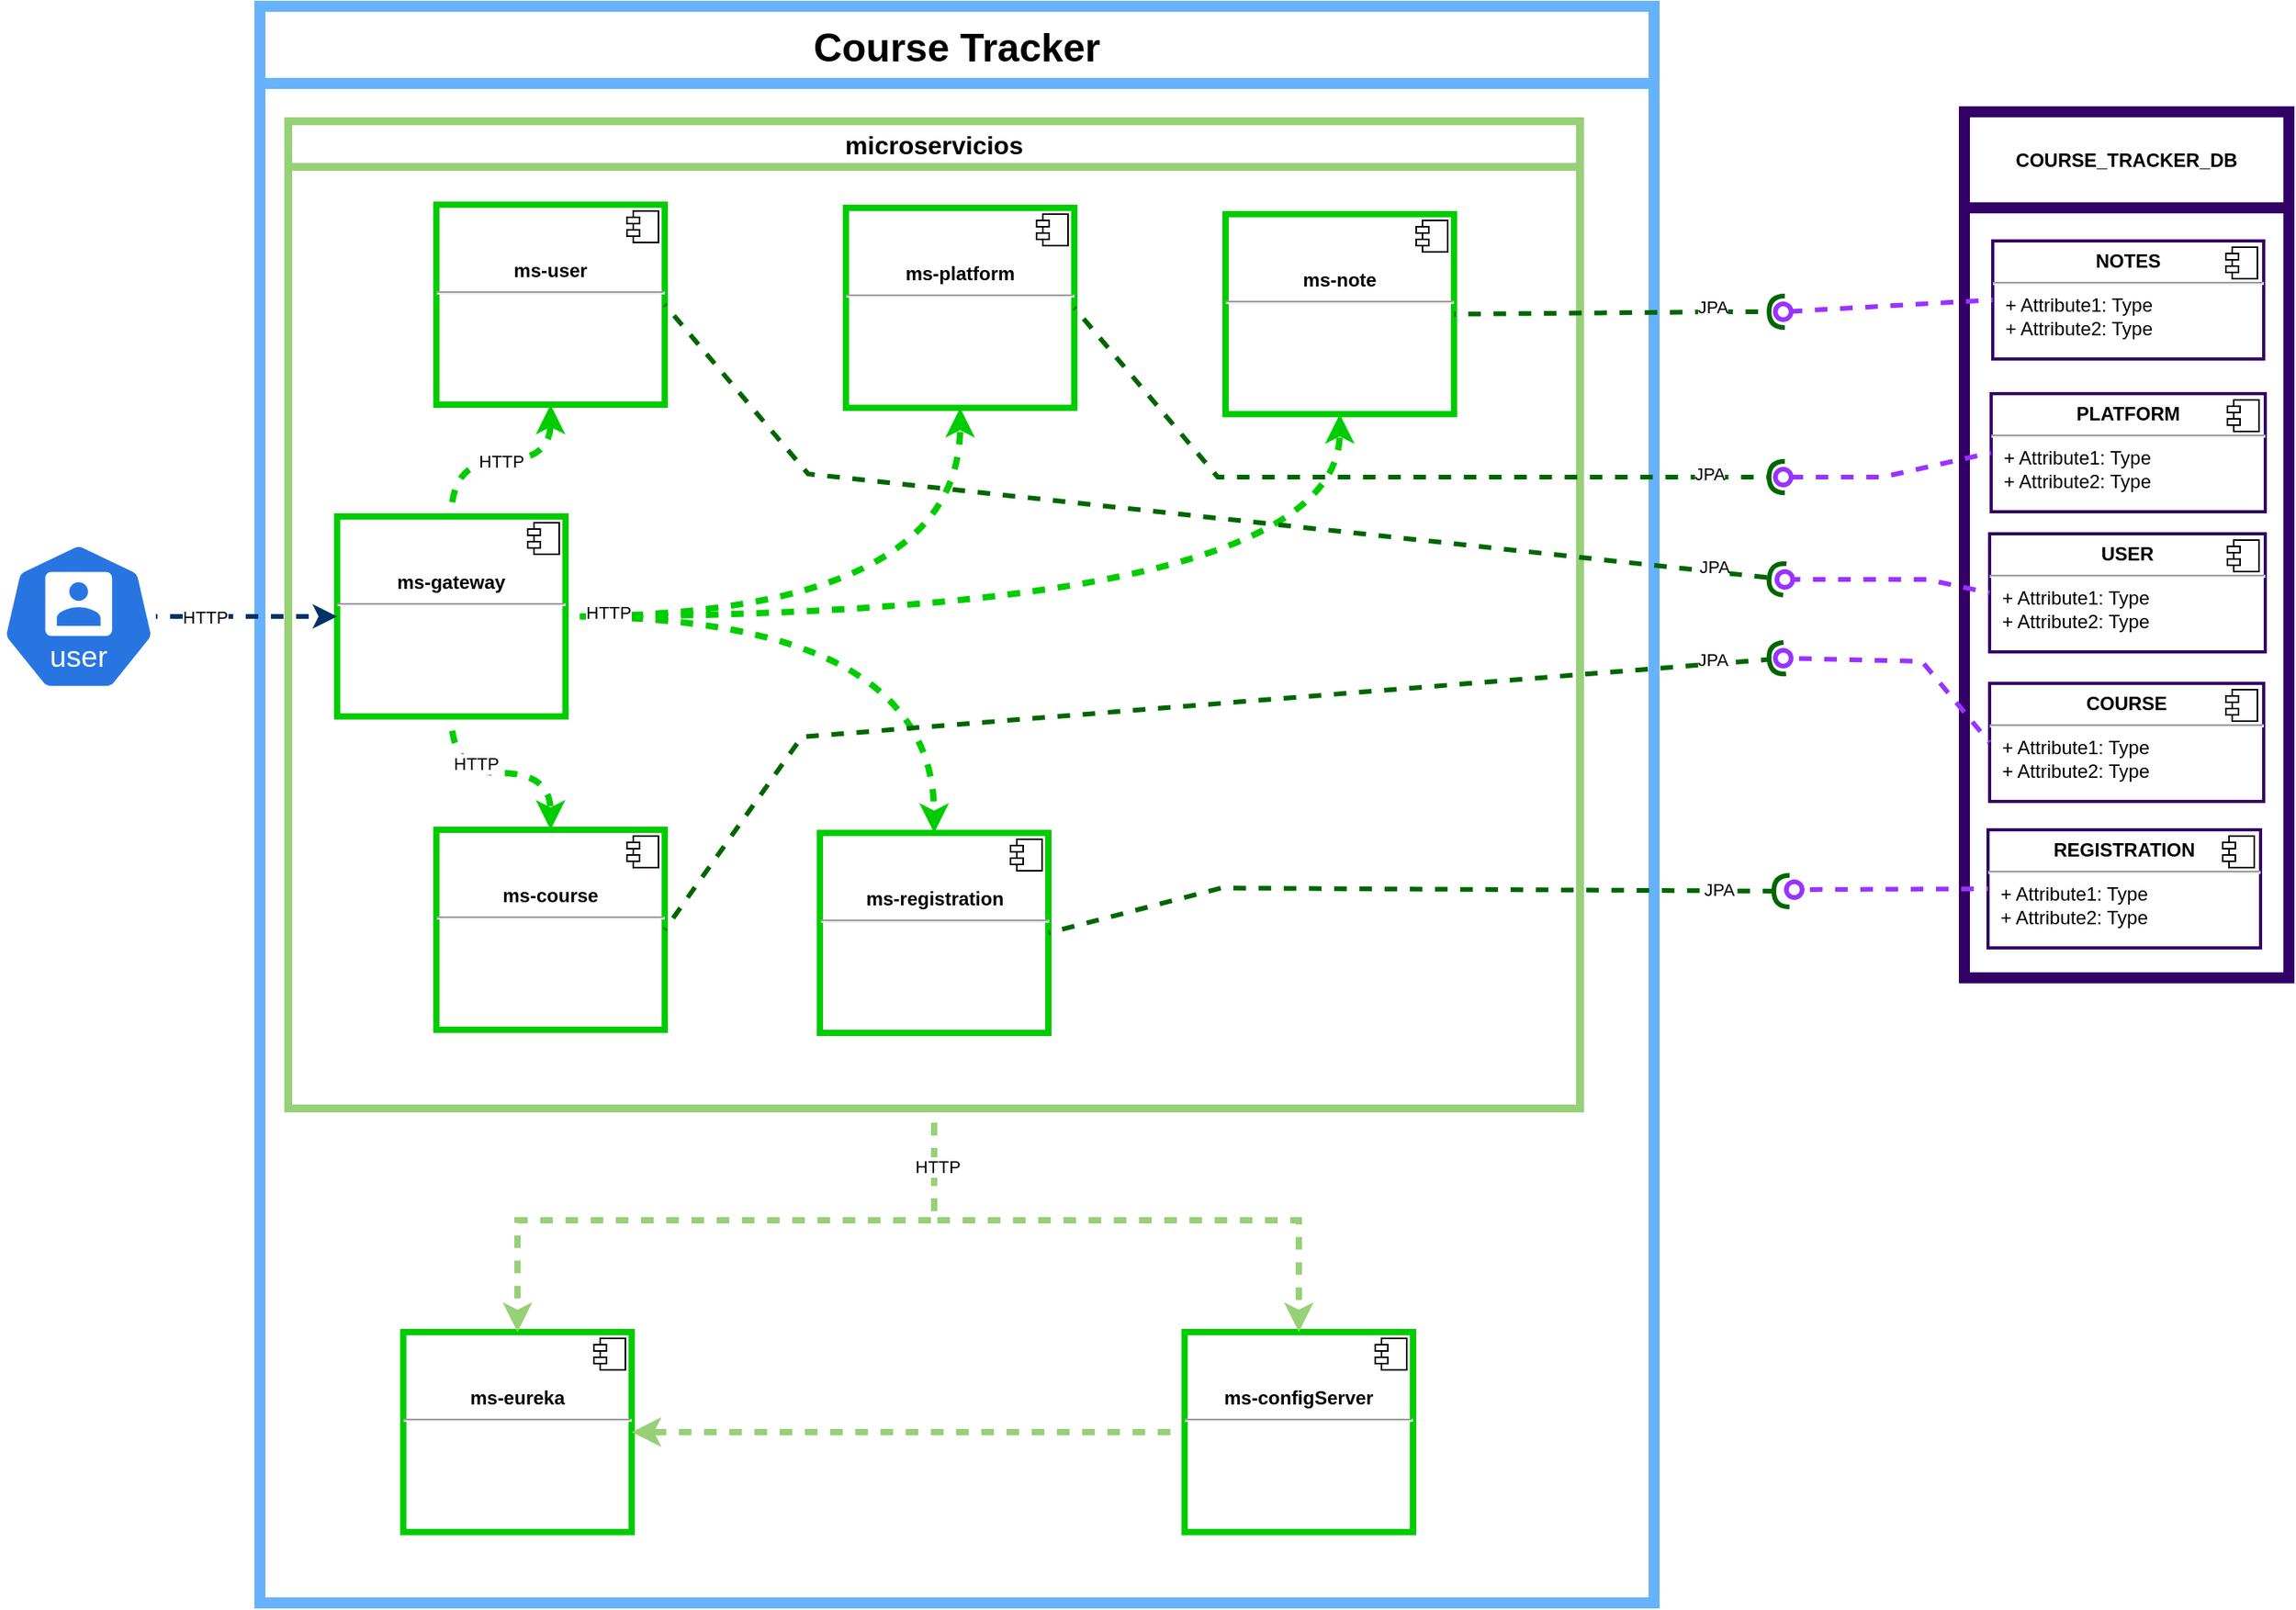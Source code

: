 <mxfile version="23.1.5" type="device">
  <diagram name="Página-1" id="d62SkPQn6oCtbIl7YVaH">
    <mxGraphModel dx="1775" dy="1028" grid="0" gridSize="10" guides="1" tooltips="1" connect="1" arrows="1" fold="1" page="1" pageScale="1" pageWidth="827" pageHeight="1169" math="0" shadow="0">
      <root>
        <mxCell id="0" />
        <mxCell id="1" parent="0" />
        <mxCell id="ZhV66ZL3Fcg3pCTveZNn-1" value="" style="aspect=fixed;sketch=0;html=1;dashed=0;whitespace=wrap;fillColor=#2875E2;strokeColor=#ffffff;points=[[0.005,0.63,0],[0.1,0.2,0],[0.9,0.2,0],[0.5,0,0],[0.995,0.63,0],[0.72,0.99,0],[0.5,1,0],[0.28,0.99,0]];shape=mxgraph.kubernetes.icon2;kubernetesLabel=1;prIcon=user" parent="1" vertex="1">
          <mxGeometry x="18" y="416.5" width="97.92" height="94" as="geometry" />
        </mxCell>
        <mxCell id="ZhV66ZL3Fcg3pCTveZNn-2" value="Course Tracker" style="swimlane;whiteSpace=wrap;html=1;startSize=49;strokeWidth=7;strokeColor=#66B2FF;fontSize=25;" parent="1" vertex="1">
          <mxGeometry x="182" y="76" width="885" height="1014" as="geometry" />
        </mxCell>
        <mxCell id="ZhV66ZL3Fcg3pCTveZNn-19" value="&lt;p style=&quot;margin:0px;margin-top:6px;text-align:center;&quot;&gt;&lt;b&gt;&lt;br&gt;&lt;br&gt;ms-eureka&lt;/b&gt;&lt;/p&gt;&lt;hr&gt;&lt;p style=&quot;margin:0px;margin-left:8px;&quot;&gt;&lt;br&gt;&lt;/p&gt;" style="align=left;overflow=fill;html=1;dropTarget=1;whiteSpace=wrap;container=1;collapsible=0;strokeWidth=4;strokeColor=#00CC00;" parent="ZhV66ZL3Fcg3pCTveZNn-2" vertex="1">
          <mxGeometry x="91" y="842" width="145" height="127" as="geometry" />
        </mxCell>
        <mxCell id="ZhV66ZL3Fcg3pCTveZNn-20" value="" style="shape=component;jettyWidth=8;jettyHeight=4;" parent="ZhV66ZL3Fcg3pCTveZNn-19" vertex="1">
          <mxGeometry x="1" width="20" height="20" relative="1" as="geometry">
            <mxPoint x="-24" y="4" as="offset" />
          </mxGeometry>
        </mxCell>
        <mxCell id="ZhV66ZL3Fcg3pCTveZNn-21" value="" style="shape=image;verticalLabelPosition=bottom;labelBackgroundColor=default;verticalAlign=top;aspect=fixed;imageAspect=0;image=https://images.g2crowd.com/uploads/product/image/social_landscape/social_landscape_9d63a0ed04b871d3dacc8647b7f0927d/spring-boot.png;clipPath=inset(0% 23% 3.16% 23%);" parent="ZhV66ZL3Fcg3pCTveZNn-19" vertex="1">
          <mxGeometry x="7" y="10" width="32.82" height="31" as="geometry" />
        </mxCell>
        <mxCell id="ZhV66ZL3Fcg3pCTveZNn-32" style="edgeStyle=orthogonalEdgeStyle;rounded=0;orthogonalLoop=1;jettySize=auto;html=1;entryX=1;entryY=0.5;entryDx=0;entryDy=0;strokeWidth=4;strokeColor=#97D077;flowAnimation=1;" parent="ZhV66ZL3Fcg3pCTveZNn-2" source="ZhV66ZL3Fcg3pCTveZNn-22" target="ZhV66ZL3Fcg3pCTveZNn-19" edge="1">
          <mxGeometry relative="1" as="geometry" />
        </mxCell>
        <mxCell id="ZhV66ZL3Fcg3pCTveZNn-22" value="&lt;p style=&quot;margin:0px;margin-top:6px;text-align:center;&quot;&gt;&lt;b&gt;&lt;br&gt;&lt;br&gt;ms-configServer&lt;/b&gt;&lt;/p&gt;&lt;hr&gt;&lt;p style=&quot;margin:0px;margin-left:8px;&quot;&gt;&lt;br&gt;&lt;/p&gt;" style="align=left;overflow=fill;html=1;dropTarget=1;whiteSpace=wrap;container=1;collapsible=0;strokeWidth=4;strokeColor=#00CC00;" parent="ZhV66ZL3Fcg3pCTveZNn-2" vertex="1">
          <mxGeometry x="587" y="842" width="145" height="127" as="geometry" />
        </mxCell>
        <mxCell id="ZhV66ZL3Fcg3pCTveZNn-23" value="" style="shape=component;jettyWidth=8;jettyHeight=4;" parent="ZhV66ZL3Fcg3pCTveZNn-22" vertex="1">
          <mxGeometry x="1" width="20" height="20" relative="1" as="geometry">
            <mxPoint x="-24" y="4" as="offset" />
          </mxGeometry>
        </mxCell>
        <mxCell id="ZhV66ZL3Fcg3pCTveZNn-24" value="" style="shape=image;verticalLabelPosition=bottom;labelBackgroundColor=default;verticalAlign=top;aspect=fixed;imageAspect=0;image=https://images.g2crowd.com/uploads/product/image/social_landscape/social_landscape_9d63a0ed04b871d3dacc8647b7f0927d/spring-boot.png;clipPath=inset(0% 23% 3.16% 23%);" parent="ZhV66ZL3Fcg3pCTveZNn-22" vertex="1">
          <mxGeometry x="7" y="10" width="32.82" height="31" as="geometry" />
        </mxCell>
        <mxCell id="ZhV66ZL3Fcg3pCTveZNn-3" value="COURSE_TRACKER_DB" style="swimlane;whiteSpace=wrap;html=1;startSize=61;strokeWidth=7;strokeColor=#330066;" parent="1" vertex="1">
          <mxGeometry x="1264" y="143" width="206" height="550" as="geometry" />
        </mxCell>
        <mxCell id="ZhV66ZL3Fcg3pCTveZNn-7" value="&lt;p style=&quot;margin:0px;margin-top:6px;text-align:center;&quot;&gt;&lt;b&gt;PLATFORM&lt;/b&gt;&lt;/p&gt;&lt;hr&gt;&lt;p style=&quot;margin:0px;margin-left:8px;&quot;&gt;+ Attribute1: Type&lt;br&gt;+ Attribute2: Type&lt;/p&gt;" style="align=left;overflow=fill;html=1;dropTarget=0;whiteSpace=wrap;strokeWidth=2;strokeColor=#330066;" parent="ZhV66ZL3Fcg3pCTveZNn-3" vertex="1">
          <mxGeometry x="17" y="179" width="174" height="75" as="geometry" />
        </mxCell>
        <mxCell id="ZhV66ZL3Fcg3pCTveZNn-8" value="" style="shape=component;jettyWidth=8;jettyHeight=4;" parent="ZhV66ZL3Fcg3pCTveZNn-7" vertex="1">
          <mxGeometry x="1" width="20" height="20" relative="1" as="geometry">
            <mxPoint x="-24" y="4" as="offset" />
          </mxGeometry>
        </mxCell>
        <mxCell id="ZhV66ZL3Fcg3pCTveZNn-35" value="&lt;p style=&quot;margin:0px;margin-top:6px;text-align:center;&quot;&gt;&lt;b&gt;USER&lt;/b&gt;&lt;/p&gt;&lt;hr&gt;&lt;p style=&quot;margin:0px;margin-left:8px;&quot;&gt;+ Attribute1: Type&lt;br&gt;+ Attribute2: Type&lt;/p&gt;" style="align=left;overflow=fill;html=1;dropTarget=0;whiteSpace=wrap;strokeWidth=2;strokeColor=#330066;" parent="ZhV66ZL3Fcg3pCTveZNn-3" vertex="1">
          <mxGeometry x="16" y="268" width="175" height="75" as="geometry" />
        </mxCell>
        <mxCell id="ZhV66ZL3Fcg3pCTveZNn-36" value="" style="shape=component;jettyWidth=8;jettyHeight=4;" parent="ZhV66ZL3Fcg3pCTveZNn-35" vertex="1">
          <mxGeometry x="1" width="20" height="20" relative="1" as="geometry">
            <mxPoint x="-24" y="4" as="offset" />
          </mxGeometry>
        </mxCell>
        <mxCell id="ZhV66ZL3Fcg3pCTveZNn-45" value="" style="shape=image;verticalLabelPosition=bottom;labelBackgroundColor=default;verticalAlign=top;aspect=fixed;imageAspect=0;image=https://cdn4.iconfinder.com/data/icons/logos-3/181/MySQL-512.png;" parent="ZhV66ZL3Fcg3pCTveZNn-3" vertex="1">
          <mxGeometry x="6" y="23" width="40" height="40" as="geometry" />
        </mxCell>
        <mxCell id="2rs3cVADqMqcjoQa2jg_-19" value="&lt;p style=&quot;margin:0px;margin-top:6px;text-align:center;&quot;&gt;&lt;b&gt;COURSE&lt;/b&gt;&lt;/p&gt;&lt;hr&gt;&lt;p style=&quot;margin:0px;margin-left:8px;&quot;&gt;+ Attribute1: Type&lt;br&gt;+ Attribute2: Type&lt;/p&gt;" style="align=left;overflow=fill;html=1;dropTarget=0;whiteSpace=wrap;strokeWidth=2;strokeColor=#330066;" parent="ZhV66ZL3Fcg3pCTveZNn-3" vertex="1">
          <mxGeometry x="16" y="363" width="174" height="75" as="geometry" />
        </mxCell>
        <mxCell id="2rs3cVADqMqcjoQa2jg_-20" value="" style="shape=component;jettyWidth=8;jettyHeight=4;" parent="2rs3cVADqMqcjoQa2jg_-19" vertex="1">
          <mxGeometry x="1" width="20" height="20" relative="1" as="geometry">
            <mxPoint x="-24" y="4" as="offset" />
          </mxGeometry>
        </mxCell>
        <mxCell id="2rs3cVADqMqcjoQa2jg_-21" value="&lt;p style=&quot;margin:0px;margin-top:6px;text-align:center;&quot;&gt;&lt;b&gt;REGISTRATION&lt;/b&gt;&lt;/p&gt;&lt;hr&gt;&lt;p style=&quot;margin:0px;margin-left:8px;&quot;&gt;+ Attribute1: Type&lt;br&gt;+ Attribute2: Type&lt;/p&gt;" style="align=left;overflow=fill;html=1;dropTarget=0;whiteSpace=wrap;strokeWidth=2;strokeColor=#330066;" parent="ZhV66ZL3Fcg3pCTveZNn-3" vertex="1">
          <mxGeometry x="15" y="456" width="173" height="75" as="geometry" />
        </mxCell>
        <mxCell id="2rs3cVADqMqcjoQa2jg_-22" value="" style="shape=component;jettyWidth=8;jettyHeight=4;" parent="2rs3cVADqMqcjoQa2jg_-21" vertex="1">
          <mxGeometry x="1" width="20" height="20" relative="1" as="geometry">
            <mxPoint x="-24" y="4" as="offset" />
          </mxGeometry>
        </mxCell>
        <mxCell id="2rs3cVADqMqcjoQa2jg_-23" value="&lt;p style=&quot;margin:0px;margin-top:6px;text-align:center;&quot;&gt;&lt;b&gt;NOTES&lt;/b&gt;&lt;/p&gt;&lt;hr&gt;&lt;p style=&quot;margin:0px;margin-left:8px;&quot;&gt;+ Attribute1: Type&lt;br&gt;+ Attribute2: Type&lt;/p&gt;" style="align=left;overflow=fill;html=1;dropTarget=0;whiteSpace=wrap;strokeWidth=2;strokeColor=#330066;" parent="ZhV66ZL3Fcg3pCTveZNn-3" vertex="1">
          <mxGeometry x="18" y="82" width="172" height="75" as="geometry" />
        </mxCell>
        <mxCell id="2rs3cVADqMqcjoQa2jg_-24" value="" style="shape=component;jettyWidth=8;jettyHeight=4;" parent="2rs3cVADqMqcjoQa2jg_-23" vertex="1">
          <mxGeometry x="1" width="20" height="20" relative="1" as="geometry">
            <mxPoint x="-24" y="4" as="offset" />
          </mxGeometry>
        </mxCell>
        <mxCell id="ZhV66ZL3Fcg3pCTveZNn-33" style="edgeStyle=orthogonalEdgeStyle;rounded=0;orthogonalLoop=1;jettySize=auto;html=1;entryX=0.5;entryY=0;entryDx=0;entryDy=0;strokeWidth=4;strokeColor=#97D077;flowAnimation=1;" parent="1" source="ZhV66ZL3Fcg3pCTveZNn-29" target="ZhV66ZL3Fcg3pCTveZNn-19" edge="1">
          <mxGeometry relative="1" as="geometry" />
        </mxCell>
        <mxCell id="ZhV66ZL3Fcg3pCTveZNn-34" style="edgeStyle=orthogonalEdgeStyle;rounded=0;orthogonalLoop=1;jettySize=auto;html=1;strokeWidth=4;strokeColor=#97D077;flowAnimation=1;" parent="1" source="ZhV66ZL3Fcg3pCTveZNn-29" target="ZhV66ZL3Fcg3pCTveZNn-22" edge="1">
          <mxGeometry relative="1" as="geometry" />
        </mxCell>
        <mxCell id="2rs3cVADqMqcjoQa2jg_-38" value="HTTP" style="edgeLabel;html=1;align=center;verticalAlign=middle;resizable=0;points=[];" parent="ZhV66ZL3Fcg3pCTveZNn-34" vertex="1" connectable="0">
          <mxGeometry x="-0.801" y="2" relative="1" as="geometry">
            <mxPoint as="offset" />
          </mxGeometry>
        </mxCell>
        <mxCell id="ZhV66ZL3Fcg3pCTveZNn-29" value="microservicios" style="swimlane;whiteSpace=wrap;html=1;strokeWidth=5;strokeColor=#97D077;startSize=29;fontSize=16;" parent="1" vertex="1">
          <mxGeometry x="200" y="149" width="820" height="627" as="geometry" />
        </mxCell>
        <mxCell id="2rs3cVADqMqcjoQa2jg_-2" value="&lt;p style=&quot;margin:0px;margin-top:6px;text-align:center;&quot;&gt;&lt;b&gt;&lt;br&gt;&lt;br&gt;ms-platform&lt;/b&gt;&lt;/p&gt;&lt;hr&gt;&lt;p style=&quot;margin:0px;margin-left:8px;&quot;&gt;&lt;br&gt;&lt;/p&gt;" style="align=left;overflow=fill;html=1;dropTarget=1;whiteSpace=wrap;container=1;collapsible=0;strokeWidth=4;strokeColor=#00CC00;" parent="ZhV66ZL3Fcg3pCTveZNn-29" vertex="1">
          <mxGeometry x="354" y="55" width="145" height="127" as="geometry" />
        </mxCell>
        <mxCell id="2rs3cVADqMqcjoQa2jg_-3" value="" style="shape=component;jettyWidth=8;jettyHeight=4;" parent="2rs3cVADqMqcjoQa2jg_-2" vertex="1">
          <mxGeometry x="1" width="20" height="20" relative="1" as="geometry">
            <mxPoint x="-24" y="4" as="offset" />
          </mxGeometry>
        </mxCell>
        <mxCell id="2rs3cVADqMqcjoQa2jg_-4" value="" style="shape=image;verticalLabelPosition=bottom;labelBackgroundColor=default;verticalAlign=top;aspect=fixed;imageAspect=0;image=https://images.g2crowd.com/uploads/product/image/social_landscape/social_landscape_9d63a0ed04b871d3dacc8647b7f0927d/spring-boot.png;clipPath=inset(0% 23% 3.16% 23%);" parent="2rs3cVADqMqcjoQa2jg_-2" vertex="1">
          <mxGeometry x="7" y="10" width="32.82" height="31" as="geometry" />
        </mxCell>
        <mxCell id="2rs3cVADqMqcjoQa2jg_-5" value="&lt;p style=&quot;margin:0px;margin-top:6px;text-align:center;&quot;&gt;&lt;b&gt;&lt;br&gt;&lt;br&gt;ms-registration&lt;/b&gt;&lt;/p&gt;&lt;hr&gt;&lt;p style=&quot;margin:0px;margin-left:8px;&quot;&gt;&lt;br&gt;&lt;/p&gt;" style="align=left;overflow=fill;html=1;dropTarget=1;whiteSpace=wrap;container=1;collapsible=0;strokeWidth=4;strokeColor=#00CC00;" parent="ZhV66ZL3Fcg3pCTveZNn-29" vertex="1">
          <mxGeometry x="337.5" y="452" width="145" height="127" as="geometry" />
        </mxCell>
        <mxCell id="2rs3cVADqMqcjoQa2jg_-6" value="" style="shape=component;jettyWidth=8;jettyHeight=4;" parent="2rs3cVADqMqcjoQa2jg_-5" vertex="1">
          <mxGeometry x="1" width="20" height="20" relative="1" as="geometry">
            <mxPoint x="-24" y="4" as="offset" />
          </mxGeometry>
        </mxCell>
        <mxCell id="2rs3cVADqMqcjoQa2jg_-7" value="" style="shape=image;verticalLabelPosition=bottom;labelBackgroundColor=default;verticalAlign=top;aspect=fixed;imageAspect=0;image=https://images.g2crowd.com/uploads/product/image/social_landscape/social_landscape_9d63a0ed04b871d3dacc8647b7f0927d/spring-boot.png;clipPath=inset(0% 23% 3.16% 23%);" parent="2rs3cVADqMqcjoQa2jg_-5" vertex="1">
          <mxGeometry x="4.5" y="5" width="32.82" height="31" as="geometry" />
        </mxCell>
        <mxCell id="2rs3cVADqMqcjoQa2jg_-8" value="&lt;p style=&quot;margin:0px;margin-top:6px;text-align:center;&quot;&gt;&lt;b&gt;&lt;br&gt;&lt;br&gt;ms-note&lt;/b&gt;&lt;/p&gt;&lt;hr&gt;&lt;p style=&quot;margin:0px;margin-left:8px;&quot;&gt;&lt;br&gt;&lt;/p&gt;" style="align=left;overflow=fill;html=1;dropTarget=1;whiteSpace=wrap;container=1;collapsible=0;strokeWidth=4;strokeColor=#00CC00;" parent="ZhV66ZL3Fcg3pCTveZNn-29" vertex="1">
          <mxGeometry x="595" y="59" width="145" height="127" as="geometry" />
        </mxCell>
        <mxCell id="2rs3cVADqMqcjoQa2jg_-9" value="" style="shape=component;jettyWidth=8;jettyHeight=4;" parent="2rs3cVADqMqcjoQa2jg_-8" vertex="1">
          <mxGeometry x="1" width="20" height="20" relative="1" as="geometry">
            <mxPoint x="-24" y="4" as="offset" />
          </mxGeometry>
        </mxCell>
        <mxCell id="2rs3cVADqMqcjoQa2jg_-10" value="" style="shape=image;verticalLabelPosition=bottom;labelBackgroundColor=default;verticalAlign=top;aspect=fixed;imageAspect=0;image=https://images.g2crowd.com/uploads/product/image/social_landscape/social_landscape_9d63a0ed04b871d3dacc8647b7f0927d/spring-boot.png;clipPath=inset(0% 23% 3.16% 23%);" parent="2rs3cVADqMqcjoQa2jg_-8" vertex="1">
          <mxGeometry x="7" y="10" width="32.82" height="31" as="geometry" />
        </mxCell>
        <mxCell id="2rs3cVADqMqcjoQa2jg_-11" style="rounded=0;orthogonalLoop=1;jettySize=auto;html=1;entryX=0.5;entryY=1;entryDx=0;entryDy=0;strokeWidth=4;strokeColor=#00CC00;flowAnimation=1;exitX=1;exitY=0.5;exitDx=0;exitDy=0;edgeStyle=orthogonalEdgeStyle;curved=1;" parent="ZhV66ZL3Fcg3pCTveZNn-29" source="ZhV66ZL3Fcg3pCTveZNn-5" target="2rs3cVADqMqcjoQa2jg_-2" edge="1">
          <mxGeometry relative="1" as="geometry" />
        </mxCell>
        <mxCell id="2rs3cVADqMqcjoQa2jg_-12" style="edgeStyle=orthogonalEdgeStyle;rounded=0;orthogonalLoop=1;jettySize=auto;html=1;entryX=0.5;entryY=0;entryDx=0;entryDy=0;strokeWidth=4;strokeColor=#00CC00;flowAnimation=1;curved=1;" parent="ZhV66ZL3Fcg3pCTveZNn-29" source="ZhV66ZL3Fcg3pCTveZNn-5" target="2rs3cVADqMqcjoQa2jg_-5" edge="1">
          <mxGeometry relative="1" as="geometry" />
        </mxCell>
        <mxCell id="2rs3cVADqMqcjoQa2jg_-13" style="rounded=0;orthogonalLoop=1;jettySize=auto;html=1;entryX=0.5;entryY=1;entryDx=0;entryDy=0;strokeWidth=4;strokeColor=#00CC00;flowAnimation=1;edgeStyle=orthogonalEdgeStyle;curved=1;" parent="ZhV66ZL3Fcg3pCTveZNn-29" source="ZhV66ZL3Fcg3pCTveZNn-5" target="2rs3cVADqMqcjoQa2jg_-8" edge="1">
          <mxGeometry relative="1" as="geometry" />
        </mxCell>
        <mxCell id="2rs3cVADqMqcjoQa2jg_-36" value="HTTP" style="edgeLabel;html=1;align=center;verticalAlign=middle;resizable=0;points=[];" parent="2rs3cVADqMqcjoQa2jg_-13" vertex="1" connectable="0">
          <mxGeometry x="-0.915" y="3" relative="1" as="geometry">
            <mxPoint as="offset" />
          </mxGeometry>
        </mxCell>
        <mxCell id="ZhV66ZL3Fcg3pCTveZNn-5" value="&lt;p style=&quot;margin:0px;margin-top:6px;text-align:center;&quot;&gt;&lt;b&gt;&lt;br&gt;&lt;br&gt;ms-gateway&lt;/b&gt;&lt;/p&gt;&lt;hr&gt;&lt;p style=&quot;margin:0px;margin-left:8px;&quot;&gt;&lt;br&gt;&lt;/p&gt;" style="align=left;overflow=fill;html=1;dropTarget=1;whiteSpace=wrap;container=1;collapsible=0;strokeWidth=4;strokeColor=#00CC00;" parent="ZhV66ZL3Fcg3pCTveZNn-29" vertex="1">
          <mxGeometry x="31" y="251" width="145" height="127" as="geometry" />
        </mxCell>
        <mxCell id="ZhV66ZL3Fcg3pCTveZNn-6" value="" style="shape=component;jettyWidth=8;jettyHeight=4;" parent="ZhV66ZL3Fcg3pCTveZNn-5" vertex="1">
          <mxGeometry x="1" width="20" height="20" relative="1" as="geometry">
            <mxPoint x="-24" y="4" as="offset" />
          </mxGeometry>
        </mxCell>
        <mxCell id="ZhV66ZL3Fcg3pCTveZNn-11" value="" style="shape=image;verticalLabelPosition=bottom;labelBackgroundColor=default;verticalAlign=top;aspect=fixed;imageAspect=0;image=https://images.g2crowd.com/uploads/product/image/social_landscape/social_landscape_9d63a0ed04b871d3dacc8647b7f0927d/spring-boot.png;clipPath=inset(0% 23% 3.16% 23%);" parent="ZhV66ZL3Fcg3pCTveZNn-5" vertex="1">
          <mxGeometry x="7" y="7" width="32.82" height="31" as="geometry" />
        </mxCell>
        <mxCell id="ZhV66ZL3Fcg3pCTveZNn-12" value="&lt;p style=&quot;margin:0px;margin-top:6px;text-align:center;&quot;&gt;&lt;b&gt;&lt;br&gt;&lt;br&gt;ms-course&lt;/b&gt;&lt;/p&gt;&lt;hr&gt;&lt;p style=&quot;margin:0px;margin-left:8px;&quot;&gt;&lt;br&gt;&lt;/p&gt;" style="align=left;overflow=fill;html=1;dropTarget=1;whiteSpace=wrap;container=1;collapsible=0;strokeWidth=4;strokeColor=#00CC00;" parent="ZhV66ZL3Fcg3pCTveZNn-29" vertex="1">
          <mxGeometry x="94" y="450" width="145" height="127" as="geometry" />
        </mxCell>
        <mxCell id="ZhV66ZL3Fcg3pCTveZNn-13" value="" style="shape=component;jettyWidth=8;jettyHeight=4;" parent="ZhV66ZL3Fcg3pCTveZNn-12" vertex="1">
          <mxGeometry x="1" width="20" height="20" relative="1" as="geometry">
            <mxPoint x="-24" y="4" as="offset" />
          </mxGeometry>
        </mxCell>
        <mxCell id="ZhV66ZL3Fcg3pCTveZNn-14" value="" style="shape=image;verticalLabelPosition=bottom;labelBackgroundColor=default;verticalAlign=top;aspect=fixed;imageAspect=0;image=https://images.g2crowd.com/uploads/product/image/social_landscape/social_landscape_9d63a0ed04b871d3dacc8647b7f0927d/spring-boot.png;clipPath=inset(0% 23% 3.16% 23%);" parent="ZhV66ZL3Fcg3pCTveZNn-12" vertex="1">
          <mxGeometry x="5" y="8" width="32.82" height="31" as="geometry" />
        </mxCell>
        <mxCell id="ZhV66ZL3Fcg3pCTveZNn-27" style="rounded=0;orthogonalLoop=1;jettySize=auto;html=1;strokeWidth=4;strokeColor=#00CC00;flowAnimation=1;entryX=0.5;entryY=0;entryDx=0;entryDy=0;edgeStyle=orthogonalEdgeStyle;curved=1;" parent="ZhV66ZL3Fcg3pCTveZNn-29" source="ZhV66ZL3Fcg3pCTveZNn-5" target="ZhV66ZL3Fcg3pCTveZNn-12" edge="1">
          <mxGeometry relative="1" as="geometry" />
        </mxCell>
        <mxCell id="2rs3cVADqMqcjoQa2jg_-37" value="HTTP" style="edgeLabel;html=1;align=center;verticalAlign=middle;resizable=0;points=[];" parent="ZhV66ZL3Fcg3pCTveZNn-27" vertex="1" connectable="0">
          <mxGeometry x="-0.245" y="6" relative="1" as="geometry">
            <mxPoint as="offset" />
          </mxGeometry>
        </mxCell>
        <mxCell id="ZhV66ZL3Fcg3pCTveZNn-15" value="&lt;p style=&quot;margin:0px;margin-top:6px;text-align:center;&quot;&gt;&lt;b&gt;&lt;br&gt;&lt;br&gt;ms-user&lt;/b&gt;&lt;/p&gt;&lt;hr&gt;&lt;p style=&quot;margin:0px;margin-left:8px;&quot;&gt;&lt;br&gt;&lt;/p&gt;" style="align=left;overflow=fill;html=1;dropTarget=1;whiteSpace=wrap;container=1;collapsible=0;strokeWidth=4;strokeColor=#00CC00;" parent="ZhV66ZL3Fcg3pCTveZNn-29" vertex="1">
          <mxGeometry x="94" y="53" width="145" height="127" as="geometry" />
        </mxCell>
        <mxCell id="ZhV66ZL3Fcg3pCTveZNn-16" value="" style="shape=component;jettyWidth=8;jettyHeight=4;" parent="ZhV66ZL3Fcg3pCTveZNn-15" vertex="1">
          <mxGeometry x="1" width="20" height="20" relative="1" as="geometry">
            <mxPoint x="-24" y="4" as="offset" />
          </mxGeometry>
        </mxCell>
        <mxCell id="ZhV66ZL3Fcg3pCTveZNn-17" value="" style="shape=image;verticalLabelPosition=bottom;labelBackgroundColor=default;verticalAlign=top;aspect=fixed;imageAspect=0;image=https://images.g2crowd.com/uploads/product/image/social_landscape/social_landscape_9d63a0ed04b871d3dacc8647b7f0927d/spring-boot.png;clipPath=inset(0% 23% 3.16% 23%);" parent="ZhV66ZL3Fcg3pCTveZNn-15" vertex="1">
          <mxGeometry x="7" y="10" width="32.82" height="31" as="geometry" />
        </mxCell>
        <mxCell id="ZhV66ZL3Fcg3pCTveZNn-26" value="HTTP" style="rounded=0;orthogonalLoop=1;jettySize=auto;html=1;entryX=0.5;entryY=1;entryDx=0;entryDy=0;strokeWidth=4;strokeColor=#00CC00;flowAnimation=1;edgeStyle=orthogonalEdgeStyle;curved=1;" parent="ZhV66ZL3Fcg3pCTveZNn-29" source="ZhV66ZL3Fcg3pCTveZNn-5" target="ZhV66ZL3Fcg3pCTveZNn-15" edge="1">
          <mxGeometry relative="1" as="geometry" />
        </mxCell>
        <mxCell id="2rs3cVADqMqcjoQa2jg_-15" value="" style="rounded=0;orthogonalLoop=1;jettySize=auto;html=1;endArrow=halfCircle;endFill=0;endSize=6;strokeWidth=3;sketch=0;exitX=1;exitY=0.5;exitDx=0;exitDy=0;strokeColor=#006600;flowAnimation=1;" parent="ZhV66ZL3Fcg3pCTveZNn-29" source="2rs3cVADqMqcjoQa2jg_-2" edge="1">
          <mxGeometry relative="1" as="geometry">
            <mxPoint x="259" y="94.5" as="sourcePoint" />
            <mxPoint x="950" y="226" as="targetPoint" />
            <Array as="points">
              <mxPoint x="590" y="226" />
            </Array>
          </mxGeometry>
        </mxCell>
        <mxCell id="2rs3cVADqMqcjoQa2jg_-30" value="JPA" style="edgeLabel;html=1;align=center;verticalAlign=middle;resizable=0;points=[];" parent="2rs3cVADqMqcjoQa2jg_-15" vertex="1" connectable="0">
          <mxGeometry x="0.809" y="2" relative="1" as="geometry">
            <mxPoint as="offset" />
          </mxGeometry>
        </mxCell>
        <mxCell id="2rs3cVADqMqcjoQa2jg_-16" value="" style="rounded=0;orthogonalLoop=1;jettySize=auto;html=1;endArrow=halfCircle;endFill=0;endSize=6;strokeWidth=3;sketch=0;exitX=1;exitY=0.5;exitDx=0;exitDy=0;strokeColor=#006600;flowAnimation=1;" parent="ZhV66ZL3Fcg3pCTveZNn-29" source="2rs3cVADqMqcjoQa2jg_-8" edge="1">
          <mxGeometry relative="1" as="geometry">
            <mxPoint x="613" y="118.5" as="sourcePoint" />
            <mxPoint x="950" y="121" as="targetPoint" />
            <Array as="points">
              <mxPoint x="914" y="121" />
            </Array>
          </mxGeometry>
        </mxCell>
        <mxCell id="2rs3cVADqMqcjoQa2jg_-29" value="JPA" style="edgeLabel;html=1;align=center;verticalAlign=middle;resizable=0;points=[];" parent="2rs3cVADqMqcjoQa2jg_-16" vertex="1" connectable="0">
          <mxGeometry x="0.564" y="3" relative="1" as="geometry">
            <mxPoint as="offset" />
          </mxGeometry>
        </mxCell>
        <mxCell id="2rs3cVADqMqcjoQa2jg_-17" value="" style="rounded=0;orthogonalLoop=1;jettySize=auto;html=1;endArrow=halfCircle;endFill=0;endSize=6;strokeWidth=3;sketch=0;exitX=1;exitY=0.5;exitDx=0;exitDy=0;strokeColor=#006600;flowAnimation=1;" parent="ZhV66ZL3Fcg3pCTveZNn-29" source="2rs3cVADqMqcjoQa2jg_-5" edge="1">
          <mxGeometry relative="1" as="geometry">
            <mxPoint x="522" y="567" as="sourcePoint" />
            <mxPoint x="953" y="489" as="targetPoint" />
            <Array as="points">
              <mxPoint x="592" y="487" />
            </Array>
          </mxGeometry>
        </mxCell>
        <mxCell id="2rs3cVADqMqcjoQa2jg_-34" value="JPA" style="edgeLabel;html=1;align=center;verticalAlign=middle;resizable=0;points=[];" parent="2rs3cVADqMqcjoQa2jg_-17" vertex="1" connectable="0">
          <mxGeometry x="0.808" y="1" relative="1" as="geometry">
            <mxPoint as="offset" />
          </mxGeometry>
        </mxCell>
        <mxCell id="ZhV66ZL3Fcg3pCTveZNn-25" style="edgeStyle=orthogonalEdgeStyle;rounded=0;orthogonalLoop=1;jettySize=auto;html=1;entryX=0;entryY=0.5;entryDx=0;entryDy=0;strokeWidth=3;strokeColor=#003366;flowAnimation=1;" parent="1" source="ZhV66ZL3Fcg3pCTveZNn-1" target="ZhV66ZL3Fcg3pCTveZNn-5" edge="1">
          <mxGeometry relative="1" as="geometry" />
        </mxCell>
        <mxCell id="2rs3cVADqMqcjoQa2jg_-35" value="HTTP" style="edgeLabel;html=1;align=center;verticalAlign=middle;resizable=0;points=[];" parent="ZhV66ZL3Fcg3pCTveZNn-25" vertex="1" connectable="0">
          <mxGeometry x="-0.459" relative="1" as="geometry">
            <mxPoint as="offset" />
          </mxGeometry>
        </mxCell>
        <mxCell id="ZhV66ZL3Fcg3pCTveZNn-39" value="" style="rounded=0;orthogonalLoop=1;jettySize=auto;html=1;endArrow=halfCircle;endFill=0;endSize=6;strokeWidth=3;sketch=0;exitX=1;exitY=0.5;exitDx=0;exitDy=0;strokeColor=#006600;flowAnimation=1;" parent="1" source="ZhV66ZL3Fcg3pCTveZNn-15" edge="1">
          <mxGeometry relative="1" as="geometry">
            <mxPoint x="848" y="484" as="sourcePoint" />
            <mxPoint x="1150" y="440" as="targetPoint" />
            <Array as="points">
              <mxPoint x="530" y="373" />
            </Array>
          </mxGeometry>
        </mxCell>
        <mxCell id="2rs3cVADqMqcjoQa2jg_-31" value="JPA" style="edgeLabel;html=1;align=center;verticalAlign=middle;resizable=0;points=[];" parent="ZhV66ZL3Fcg3pCTveZNn-39" vertex="1" connectable="0">
          <mxGeometry x="0.88" y="3" relative="1" as="geometry">
            <mxPoint as="offset" />
          </mxGeometry>
        </mxCell>
        <mxCell id="ZhV66ZL3Fcg3pCTveZNn-40" value="" style="rounded=0;orthogonalLoop=1;jettySize=auto;html=1;endArrow=oval;endFill=0;sketch=0;sourcePerimeterSpacing=0;targetPerimeterSpacing=0;endSize=10;exitX=0;exitY=0.5;exitDx=0;exitDy=0;strokeWidth=3;strokeColor=#9933FF;flowAnimation=1;" parent="1" source="ZhV66ZL3Fcg3pCTveZNn-35" edge="1">
          <mxGeometry relative="1" as="geometry">
            <mxPoint x="808" y="484" as="sourcePoint" />
            <Array as="points">
              <mxPoint x="1240" y="440" />
            </Array>
            <mxPoint x="1150" y="440" as="targetPoint" />
          </mxGeometry>
        </mxCell>
        <mxCell id="ZhV66ZL3Fcg3pCTveZNn-41" value="" style="ellipse;whiteSpace=wrap;html=1;align=center;aspect=fixed;fillColor=none;strokeColor=none;resizable=0;perimeter=centerPerimeter;rotatable=0;allowArrows=0;points=[];outlineConnect=1;" parent="1" vertex="1">
          <mxGeometry x="855" y="425" width="10" height="10" as="geometry" />
        </mxCell>
        <mxCell id="ZhV66ZL3Fcg3pCTveZNn-42" value="" style="rounded=0;orthogonalLoop=1;jettySize=auto;html=1;endArrow=halfCircle;endFill=0;endSize=6;strokeWidth=3;sketch=0;exitX=1;exitY=0.5;exitDx=0;exitDy=0;strokeColor=#006600;flowAnimation=1;" parent="1" source="ZhV66ZL3Fcg3pCTveZNn-12" edge="1">
          <mxGeometry relative="1" as="geometry">
            <mxPoint x="685" y="657" as="sourcePoint" />
            <mxPoint x="1150" y="490" as="targetPoint" />
            <Array as="points">
              <mxPoint x="526" y="540" />
            </Array>
          </mxGeometry>
        </mxCell>
        <mxCell id="2rs3cVADqMqcjoQa2jg_-33" value="JPA" style="edgeLabel;html=1;align=center;verticalAlign=middle;resizable=0;points=[];" parent="ZhV66ZL3Fcg3pCTveZNn-42" vertex="1" connectable="0">
          <mxGeometry x="0.882" y="3" relative="1" as="geometry">
            <mxPoint as="offset" />
          </mxGeometry>
        </mxCell>
        <mxCell id="ZhV66ZL3Fcg3pCTveZNn-43" value="" style="rounded=0;orthogonalLoop=1;jettySize=auto;html=1;endArrow=oval;endFill=0;sketch=0;sourcePerimeterSpacing=0;targetPerimeterSpacing=0;endSize=10;exitX=0;exitY=0.5;exitDx=0;exitDy=0;strokeWidth=3;strokeColor=#9933FF;flowAnimation=1;" parent="1" source="ZhV66ZL3Fcg3pCTveZNn-7" edge="1">
          <mxGeometry relative="1" as="geometry">
            <mxPoint x="1000" y="730" as="sourcePoint" />
            <mxPoint x="1149" y="375" as="targetPoint" />
            <Array as="points">
              <mxPoint x="1212" y="375" />
            </Array>
          </mxGeometry>
        </mxCell>
        <mxCell id="2rs3cVADqMqcjoQa2jg_-26" value="" style="rounded=0;orthogonalLoop=1;jettySize=auto;html=1;endArrow=oval;endFill=0;sketch=0;sourcePerimeterSpacing=0;targetPerimeterSpacing=0;endSize=10;exitX=0;exitY=0.5;exitDx=0;exitDy=0;strokeWidth=3;strokeColor=#9933FF;flowAnimation=1;" parent="1" source="2rs3cVADqMqcjoQa2jg_-19" edge="1">
          <mxGeometry relative="1" as="geometry">
            <mxPoint x="1329" y="130" as="sourcePoint" />
            <Array as="points">
              <mxPoint x="1237" y="492" />
            </Array>
            <mxPoint x="1149" y="490" as="targetPoint" />
          </mxGeometry>
        </mxCell>
        <mxCell id="2rs3cVADqMqcjoQa2jg_-27" value="" style="rounded=0;orthogonalLoop=1;jettySize=auto;html=1;endArrow=oval;endFill=0;sketch=0;sourcePerimeterSpacing=0;targetPerimeterSpacing=0;endSize=10;exitX=0;exitY=0.5;exitDx=0;exitDy=0;strokeWidth=3;strokeColor=#9933FF;flowAnimation=1;" parent="1" source="2rs3cVADqMqcjoQa2jg_-23" edge="1">
          <mxGeometry relative="1" as="geometry">
            <mxPoint x="1319" y="110" as="sourcePoint" />
            <Array as="points" />
            <mxPoint x="1149" y="270" as="targetPoint" />
          </mxGeometry>
        </mxCell>
        <mxCell id="2rs3cVADqMqcjoQa2jg_-28" value="" style="rounded=0;orthogonalLoop=1;jettySize=auto;html=1;endArrow=oval;endFill=0;sketch=0;sourcePerimeterSpacing=0;targetPerimeterSpacing=0;endSize=10;exitX=0;exitY=0.5;exitDx=0;exitDy=0;strokeWidth=3;strokeColor=#9933FF;flowAnimation=1;" parent="1" source="2rs3cVADqMqcjoQa2jg_-21" edge="1">
          <mxGeometry relative="1" as="geometry">
            <mxPoint x="1299" y="90" as="sourcePoint" />
            <Array as="points" />
            <mxPoint x="1156" y="637" as="targetPoint" />
          </mxGeometry>
        </mxCell>
      </root>
    </mxGraphModel>
  </diagram>
</mxfile>
